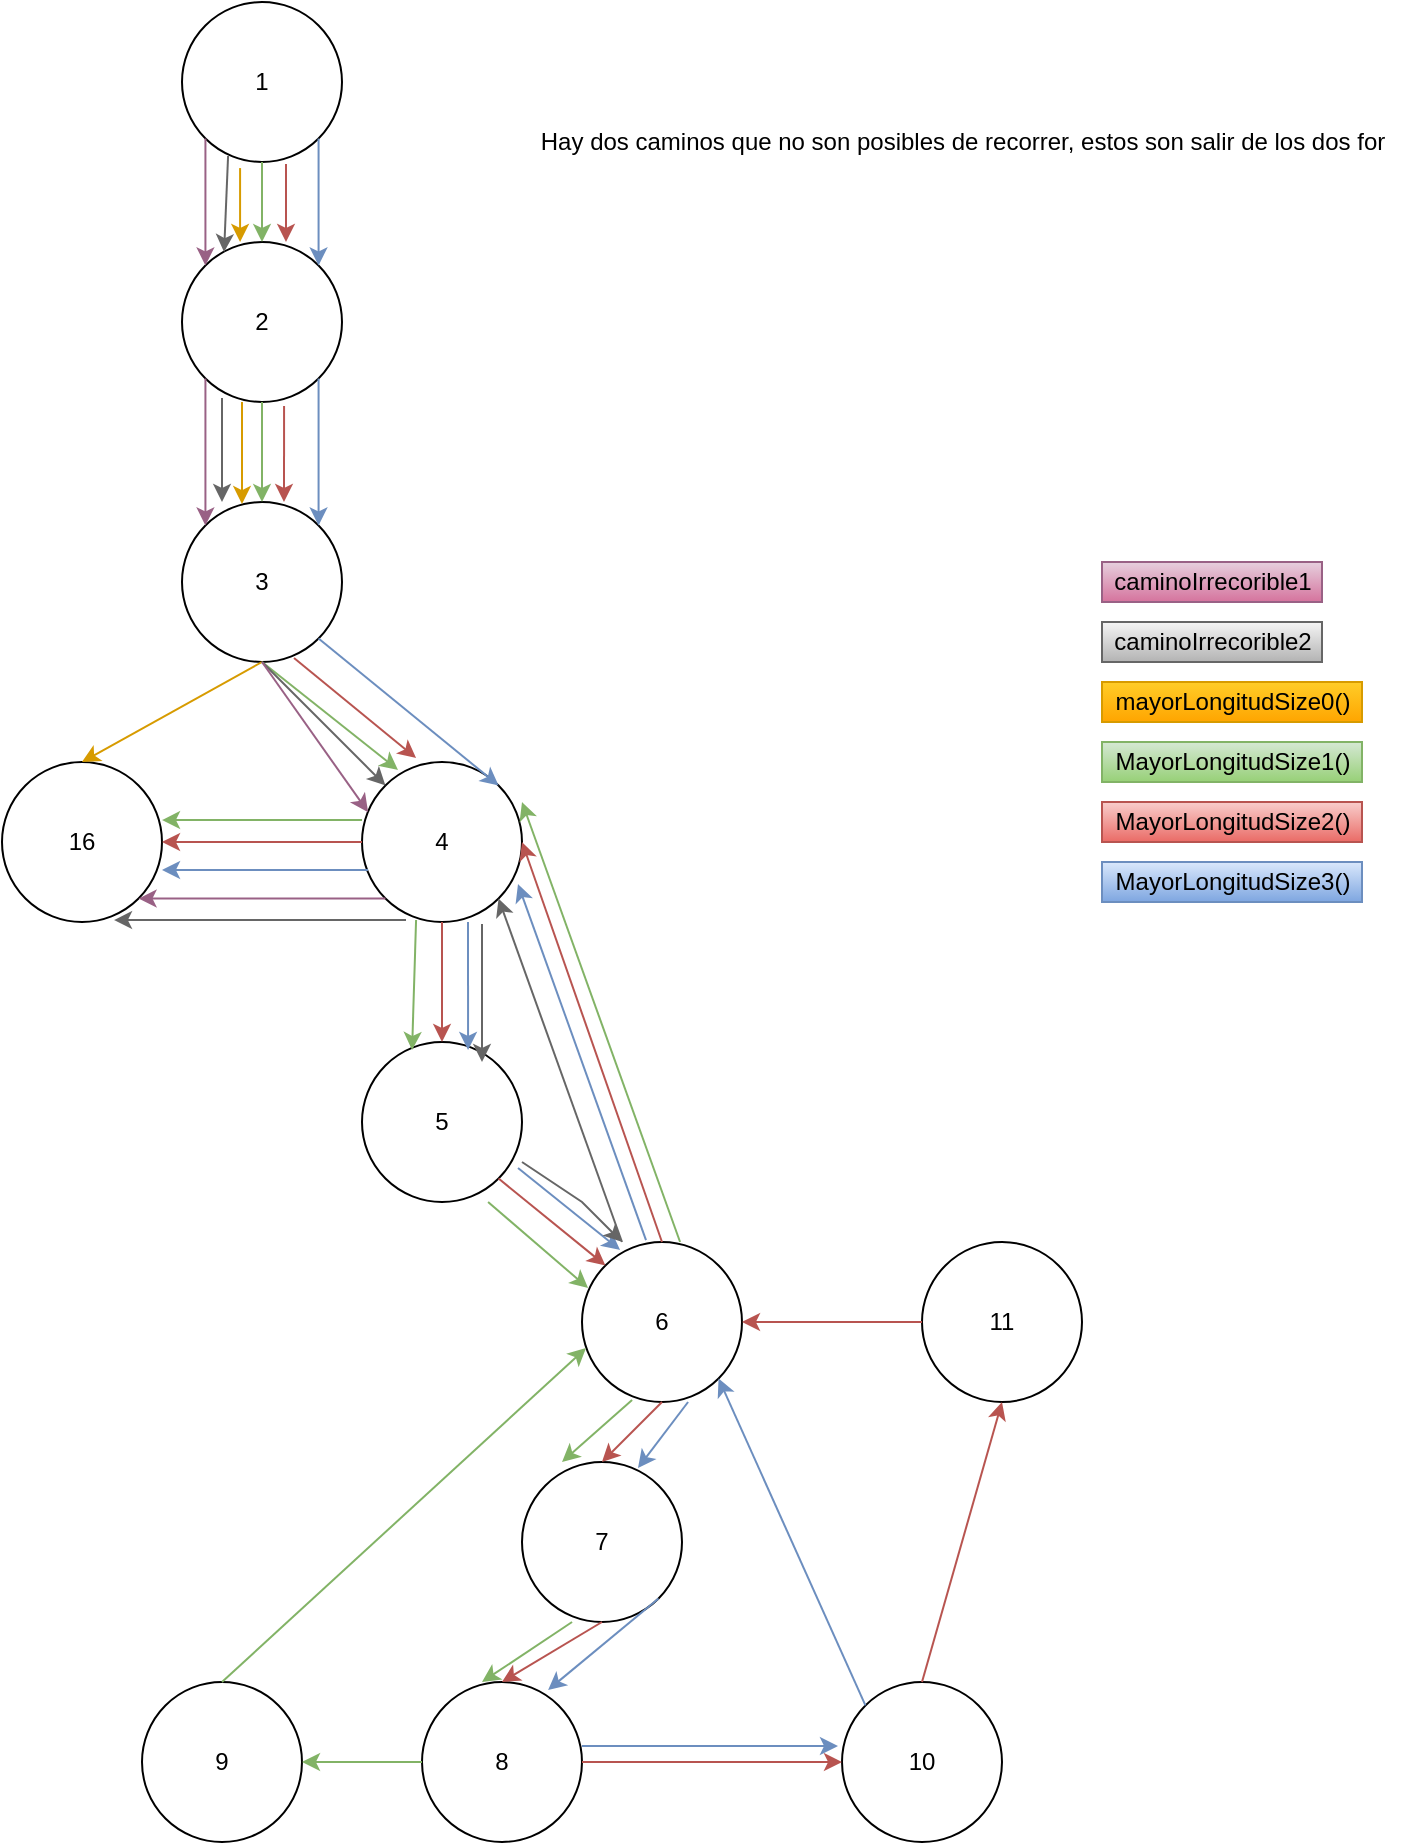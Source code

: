 <mxfile version="15.8.3" type="device"><diagram id="aZYZw4gkDEPpEbHiwoqV" name="Page-1"><mxGraphModel dx="1422" dy="1906" grid="1" gridSize="10" guides="1" tooltips="1" connect="1" arrows="1" fold="1" page="1" pageScale="1" pageWidth="827" pageHeight="1169" math="0" shadow="0"><root><mxCell id="0"/><mxCell id="1" parent="0"/><mxCell id="bgppWVJqUwXGLewVvTXN-1" value="3" style="ellipse;whiteSpace=wrap;html=1;aspect=fixed;" parent="1" vertex="1"><mxGeometry x="190" y="40" width="80" height="80" as="geometry"/></mxCell><mxCell id="bgppWVJqUwXGLewVvTXN-2" value="16" style="ellipse;whiteSpace=wrap;html=1;aspect=fixed;" parent="1" vertex="1"><mxGeometry x="100" y="170" width="80" height="80" as="geometry"/></mxCell><mxCell id="bgppWVJqUwXGLewVvTXN-3" value="4" style="ellipse;whiteSpace=wrap;html=1;aspect=fixed;" parent="1" vertex="1"><mxGeometry x="280" y="170" width="80" height="80" as="geometry"/></mxCell><mxCell id="bgppWVJqUwXGLewVvTXN-4" value="" style="endArrow=classic;html=1;rounded=0;exitX=0.5;exitY=1;exitDx=0;exitDy=0;entryX=0.5;entryY=0;entryDx=0;entryDy=0;fillColor=#ffcd28;gradientColor=#ffa500;strokeColor=#d79b00;" parent="1" source="bgppWVJqUwXGLewVvTXN-1" target="bgppWVJqUwXGLewVvTXN-2" edge="1"><mxGeometry width="50" height="50" relative="1" as="geometry"><mxPoint x="200" y="380" as="sourcePoint"/><mxPoint x="250" y="330" as="targetPoint"/></mxGeometry></mxCell><mxCell id="bgppWVJqUwXGLewVvTXN-5" value="" style="endArrow=classic;html=1;rounded=0;exitX=0.5;exitY=1;exitDx=0;exitDy=0;entryX=0.225;entryY=0.05;entryDx=0;entryDy=0;fillColor=#d5e8d4;gradientColor=#97d077;strokeColor=#82b366;entryPerimeter=0;" parent="1" source="bgppWVJqUwXGLewVvTXN-1" target="bgppWVJqUwXGLewVvTXN-3" edge="1"><mxGeometry width="50" height="50" relative="1" as="geometry"><mxPoint x="200" y="380" as="sourcePoint"/><mxPoint x="250" y="330" as="targetPoint"/></mxGeometry></mxCell><mxCell id="bgppWVJqUwXGLewVvTXN-6" value="6" style="ellipse;whiteSpace=wrap;html=1;aspect=fixed;" parent="1" vertex="1"><mxGeometry x="390" y="410" width="80" height="80" as="geometry"/></mxCell><mxCell id="bgppWVJqUwXGLewVvTXN-7" value="8" style="ellipse;whiteSpace=wrap;html=1;aspect=fixed;" parent="1" vertex="1"><mxGeometry x="310" y="630" width="80" height="80" as="geometry"/></mxCell><mxCell id="bgppWVJqUwXGLewVvTXN-10" value="" style="endArrow=classic;html=1;rounded=0;exitX=0;exitY=0.5;exitDx=0;exitDy=0;entryX=1;entryY=0.5;entryDx=0;entryDy=0;fillColor=#f8cecc;gradientColor=#ea6b66;strokeColor=#b85450;" parent="1" source="bgppWVJqUwXGLewVvTXN-3" target="bgppWVJqUwXGLewVvTXN-2" edge="1"><mxGeometry width="50" height="50" relative="1" as="geometry"><mxPoint x="300" y="380" as="sourcePoint"/><mxPoint x="350" y="330" as="targetPoint"/><Array as="points"/></mxGeometry></mxCell><mxCell id="bgppWVJqUwXGLewVvTXN-11" value="" style="endArrow=classic;html=1;rounded=0;exitX=0.5;exitY=0;exitDx=0;exitDy=0;entryX=1;entryY=0.5;entryDx=0;entryDy=0;fillColor=#f8cecc;gradientColor=#ea6b66;strokeColor=#b85450;" parent="1" source="bgppWVJqUwXGLewVvTXN-6" target="bgppWVJqUwXGLewVvTXN-3" edge="1"><mxGeometry width="50" height="50" relative="1" as="geometry"><mxPoint x="360" y="380" as="sourcePoint"/><mxPoint x="410" y="330" as="targetPoint"/></mxGeometry></mxCell><mxCell id="bgppWVJqUwXGLewVvTXN-13" value="10" style="ellipse;whiteSpace=wrap;html=1;aspect=fixed;" parent="1" vertex="1"><mxGeometry x="520" y="630" width="80" height="80" as="geometry"/></mxCell><mxCell id="bgppWVJqUwXGLewVvTXN-14" value="" style="endArrow=classic;html=1;rounded=0;exitX=1;exitY=0.5;exitDx=0;exitDy=0;entryX=0;entryY=0.5;entryDx=0;entryDy=0;fillColor=#f8cecc;gradientColor=#ea6b66;strokeColor=#b85450;" parent="1" source="bgppWVJqUwXGLewVvTXN-7" target="bgppWVJqUwXGLewVvTXN-13" edge="1"><mxGeometry width="50" height="50" relative="1" as="geometry"><mxPoint x="400" y="560" as="sourcePoint"/><mxPoint x="450" y="510" as="targetPoint"/></mxGeometry></mxCell><mxCell id="bgppWVJqUwXGLewVvTXN-16" value="9" style="ellipse;whiteSpace=wrap;html=1;aspect=fixed;" parent="1" vertex="1"><mxGeometry x="170" y="630" width="80" height="80" as="geometry"/></mxCell><mxCell id="bgppWVJqUwXGLewVvTXN-17" value="" style="endArrow=classic;html=1;rounded=0;exitX=0;exitY=0.5;exitDx=0;exitDy=0;fillColor=#d5e8d4;gradientColor=#97d077;strokeColor=#82b366;" parent="1" source="bgppWVJqUwXGLewVvTXN-7" target="bgppWVJqUwXGLewVvTXN-16" edge="1"><mxGeometry width="50" height="50" relative="1" as="geometry"><mxPoint x="150" y="560" as="sourcePoint"/><mxPoint x="200" y="510" as="targetPoint"/></mxGeometry></mxCell><mxCell id="bgppWVJqUwXGLewVvTXN-18" value="" style="endArrow=classic;html=1;rounded=0;exitX=0.5;exitY=0;exitDx=0;exitDy=0;entryX=0.025;entryY=0.663;entryDx=0;entryDy=0;entryPerimeter=0;fillColor=#d5e8d4;gradientColor=#97d077;strokeColor=#82b366;" parent="1" source="bgppWVJqUwXGLewVvTXN-16" target="bgppWVJqUwXGLewVvTXN-6" edge="1"><mxGeometry width="50" height="50" relative="1" as="geometry"><mxPoint x="260" y="490" as="sourcePoint"/><mxPoint x="310" y="440" as="targetPoint"/></mxGeometry></mxCell><mxCell id="bgppWVJqUwXGLewVvTXN-19" value="11" style="ellipse;whiteSpace=wrap;html=1;aspect=fixed;" parent="1" vertex="1"><mxGeometry x="560" y="410" width="80" height="80" as="geometry"/></mxCell><mxCell id="bgppWVJqUwXGLewVvTXN-20" value="" style="endArrow=classic;html=1;rounded=0;exitX=0.5;exitY=0;exitDx=0;exitDy=0;entryX=0.5;entryY=1;entryDx=0;entryDy=0;fillColor=#f8cecc;gradientColor=#ea6b66;strokeColor=#b85450;" parent="1" source="bgppWVJqUwXGLewVvTXN-13" target="bgppWVJqUwXGLewVvTXN-19" edge="1"><mxGeometry width="50" height="50" relative="1" as="geometry"><mxPoint x="430" y="480" as="sourcePoint"/><mxPoint x="480" y="430" as="targetPoint"/></mxGeometry></mxCell><mxCell id="bgppWVJqUwXGLewVvTXN-21" value="" style="endArrow=classic;html=1;rounded=0;exitX=0;exitY=0.5;exitDx=0;exitDy=0;entryX=1;entryY=0.5;entryDx=0;entryDy=0;fillColor=#f8cecc;gradientColor=#ea6b66;strokeColor=#b85450;" parent="1" source="bgppWVJqUwXGLewVvTXN-19" target="bgppWVJqUwXGLewVvTXN-6" edge="1"><mxGeometry width="50" height="50" relative="1" as="geometry"><mxPoint x="430" y="480" as="sourcePoint"/><mxPoint x="480" y="430" as="targetPoint"/></mxGeometry></mxCell><mxCell id="bgppWVJqUwXGLewVvTXN-22" value="" style="endArrow=classic;html=1;rounded=0;exitX=0;exitY=0;exitDx=0;exitDy=0;entryX=1;entryY=1;entryDx=0;entryDy=0;fillColor=#dae8fc;gradientColor=#7ea6e0;strokeColor=#6c8ebf;" parent="1" source="bgppWVJqUwXGLewVvTXN-13" target="bgppWVJqUwXGLewVvTXN-6" edge="1"><mxGeometry width="50" height="50" relative="1" as="geometry"><mxPoint x="540" y="500" as="sourcePoint"/><mxPoint x="590" y="450" as="targetPoint"/></mxGeometry></mxCell><mxCell id="bgppWVJqUwXGLewVvTXN-23" value="2" style="ellipse;whiteSpace=wrap;html=1;aspect=fixed;" parent="1" vertex="1"><mxGeometry x="190" y="-90" width="80" height="80" as="geometry"/></mxCell><mxCell id="bgppWVJqUwXGLewVvTXN-24" value="" style="endArrow=classic;html=1;rounded=0;exitX=0.5;exitY=1;exitDx=0;exitDy=0;entryX=0.5;entryY=0;entryDx=0;entryDy=0;fillColor=#d5e8d4;strokeColor=#82b366;gradientColor=#97d077;" parent="1" source="bgppWVJqUwXGLewVvTXN-23" target="bgppWVJqUwXGLewVvTXN-1" edge="1"><mxGeometry width="50" height="50" relative="1" as="geometry"><mxPoint x="330" y="300" as="sourcePoint"/><mxPoint x="380" y="250" as="targetPoint"/></mxGeometry></mxCell><mxCell id="bgppWVJqUwXGLewVvTXN-25" value="5" style="ellipse;whiteSpace=wrap;html=1;aspect=fixed;" parent="1" vertex="1"><mxGeometry x="280" y="310" width="80" height="80" as="geometry"/></mxCell><mxCell id="bgppWVJqUwXGLewVvTXN-26" value="" style="endArrow=classic;html=1;rounded=0;exitX=0.5;exitY=1;exitDx=0;exitDy=0;entryX=0.5;entryY=0;entryDx=0;entryDy=0;fillColor=#f8cecc;gradientColor=#ea6b66;strokeColor=#b85450;" parent="1" source="bgppWVJqUwXGLewVvTXN-3" target="bgppWVJqUwXGLewVvTXN-25" edge="1"><mxGeometry width="50" height="50" relative="1" as="geometry"><mxPoint x="350" y="340" as="sourcePoint"/><mxPoint x="400" y="290" as="targetPoint"/></mxGeometry></mxCell><mxCell id="bgppWVJqUwXGLewVvTXN-27" value="" style="endArrow=classic;html=1;rounded=0;exitX=1;exitY=1;exitDx=0;exitDy=0;entryX=0;entryY=0;entryDx=0;entryDy=0;fillColor=#f8cecc;gradientColor=#ea6b66;strokeColor=#b85450;" parent="1" source="bgppWVJqUwXGLewVvTXN-25" target="bgppWVJqUwXGLewVvTXN-6" edge="1"><mxGeometry width="50" height="50" relative="1" as="geometry"><mxPoint x="350" y="340" as="sourcePoint"/><mxPoint x="400" y="290" as="targetPoint"/></mxGeometry></mxCell><mxCell id="bgppWVJqUwXGLewVvTXN-28" value="7" style="ellipse;whiteSpace=wrap;html=1;aspect=fixed;" parent="1" vertex="1"><mxGeometry x="360" y="520" width="80" height="80" as="geometry"/></mxCell><mxCell id="bgppWVJqUwXGLewVvTXN-29" value="" style="endArrow=classic;html=1;rounded=0;exitX=0.5;exitY=1;exitDx=0;exitDy=0;entryX=0.5;entryY=0;entryDx=0;entryDy=0;fillColor=#f8cecc;gradientColor=#ea6b66;strokeColor=#b85450;" parent="1" source="bgppWVJqUwXGLewVvTXN-6" target="bgppWVJqUwXGLewVvTXN-28" edge="1"><mxGeometry width="50" height="50" relative="1" as="geometry"><mxPoint x="360" y="350" as="sourcePoint"/><mxPoint x="410" y="300" as="targetPoint"/></mxGeometry></mxCell><mxCell id="bgppWVJqUwXGLewVvTXN-30" value="" style="endArrow=classic;html=1;rounded=0;exitX=0.5;exitY=1;exitDx=0;exitDy=0;entryX=0.5;entryY=0;entryDx=0;entryDy=0;fillColor=#f8cecc;gradientColor=#ea6b66;strokeColor=#b85450;" parent="1" source="bgppWVJqUwXGLewVvTXN-28" target="bgppWVJqUwXGLewVvTXN-7" edge="1"><mxGeometry width="50" height="50" relative="1" as="geometry"><mxPoint x="360" y="350" as="sourcePoint"/><mxPoint x="410" y="300" as="targetPoint"/></mxGeometry></mxCell><mxCell id="bgppWVJqUwXGLewVvTXN-31" value="1" style="ellipse;whiteSpace=wrap;html=1;aspect=fixed;" parent="1" vertex="1"><mxGeometry x="190" y="-210" width="80" height="80" as="geometry"/></mxCell><mxCell id="bgppWVJqUwXGLewVvTXN-32" value="" style="endArrow=classic;html=1;rounded=0;exitX=0.5;exitY=1;exitDx=0;exitDy=0;entryX=0.5;entryY=0;entryDx=0;entryDy=0;fillColor=#d5e8d4;strokeColor=#82b366;gradientColor=#97d077;" parent="1" source="bgppWVJqUwXGLewVvTXN-31" target="bgppWVJqUwXGLewVvTXN-23" edge="1"><mxGeometry width="50" height="50" relative="1" as="geometry"><mxPoint x="590" y="-140" as="sourcePoint"/><mxPoint x="640" y="-190" as="targetPoint"/></mxGeometry></mxCell><mxCell id="yU8c2_crXSoq6kTk5e0h-2" value="mayorLongitudSize0()" style="text;html=1;align=center;verticalAlign=middle;resizable=0;points=[];autosize=1;strokeColor=#d79b00;fillColor=#ffcd28;gradientColor=#ffa500;" vertex="1" parent="1"><mxGeometry x="650" y="130" width="130" height="20" as="geometry"/></mxCell><mxCell id="yU8c2_crXSoq6kTk5e0h-3" value="MayorLongitudSize1()" style="text;html=1;align=center;verticalAlign=middle;resizable=0;points=[];autosize=1;strokeColor=#82b366;fillColor=#d5e8d4;gradientColor=#97d077;" vertex="1" parent="1"><mxGeometry x="650" y="160" width="130" height="20" as="geometry"/></mxCell><mxCell id="yU8c2_crXSoq6kTk5e0h-4" value="MayorLongitudSize2()" style="text;html=1;align=center;verticalAlign=middle;resizable=0;points=[];autosize=1;strokeColor=#b85450;fillColor=#f8cecc;gradientColor=#ea6b66;" vertex="1" parent="1"><mxGeometry x="650" y="190" width="130" height="20" as="geometry"/></mxCell><mxCell id="yU8c2_crXSoq6kTk5e0h-5" value="MayorLongitudSize3()" style="text;html=1;align=center;verticalAlign=middle;resizable=0;points=[];autosize=1;strokeColor=#6c8ebf;fillColor=#dae8fc;gradientColor=#7ea6e0;" vertex="1" parent="1"><mxGeometry x="650" y="220" width="130" height="20" as="geometry"/></mxCell><mxCell id="yU8c2_crXSoq6kTk5e0h-6" value="" style="endArrow=classic;html=1;rounded=0;exitX=0.65;exitY=1.013;exitDx=0;exitDy=0;exitPerimeter=0;fillColor=#f8cecc;gradientColor=#ea6b66;strokeColor=#b85450;" edge="1" parent="1" source="bgppWVJqUwXGLewVvTXN-31"><mxGeometry width="50" height="50" relative="1" as="geometry"><mxPoint x="390" y="80" as="sourcePoint"/><mxPoint x="242" y="-90" as="targetPoint"/></mxGeometry></mxCell><mxCell id="yU8c2_crXSoq6kTk5e0h-7" value="" style="endArrow=classic;html=1;rounded=0;exitX=0.363;exitY=1.038;exitDx=0;exitDy=0;exitPerimeter=0;entryX=0.363;entryY=0;entryDx=0;entryDy=0;entryPerimeter=0;fillColor=#ffcd28;gradientColor=#ffa500;strokeColor=#d79b00;" edge="1" parent="1" source="bgppWVJqUwXGLewVvTXN-31" target="bgppWVJqUwXGLewVvTXN-23"><mxGeometry width="50" height="50" relative="1" as="geometry"><mxPoint x="390" y="80" as="sourcePoint"/><mxPoint x="440" y="30" as="targetPoint"/></mxGeometry></mxCell><mxCell id="yU8c2_crXSoq6kTk5e0h-8" value="" style="endArrow=classic;html=1;rounded=0;exitX=1;exitY=1;exitDx=0;exitDy=0;entryX=1;entryY=0;entryDx=0;entryDy=0;fillColor=#dae8fc;gradientColor=#7ea6e0;strokeColor=#6c8ebf;" edge="1" parent="1" source="bgppWVJqUwXGLewVvTXN-31" target="bgppWVJqUwXGLewVvTXN-23"><mxGeometry width="50" height="50" relative="1" as="geometry"><mxPoint x="390" y="80" as="sourcePoint"/><mxPoint x="440" y="30" as="targetPoint"/></mxGeometry></mxCell><mxCell id="yU8c2_crXSoq6kTk5e0h-9" value="" style="endArrow=classic;html=1;rounded=0;entryX=0.375;entryY=0.013;entryDx=0;entryDy=0;entryPerimeter=0;fillColor=#ffcd28;gradientColor=#ffa500;strokeColor=#d79b00;" edge="1" parent="1" target="bgppWVJqUwXGLewVvTXN-1"><mxGeometry width="50" height="50" relative="1" as="geometry"><mxPoint x="220" y="-10" as="sourcePoint"/><mxPoint x="440" y="30" as="targetPoint"/></mxGeometry></mxCell><mxCell id="yU8c2_crXSoq6kTk5e0h-10" value="" style="endArrow=classic;html=1;rounded=0;exitX=0.638;exitY=1.025;exitDx=0;exitDy=0;exitPerimeter=0;fillColor=#f8cecc;gradientColor=#ea6b66;strokeColor=#b85450;" edge="1" parent="1" source="bgppWVJqUwXGLewVvTXN-23"><mxGeometry width="50" height="50" relative="1" as="geometry"><mxPoint x="390" y="80" as="sourcePoint"/><mxPoint x="241" y="40" as="targetPoint"/></mxGeometry></mxCell><mxCell id="yU8c2_crXSoq6kTk5e0h-11" value="" style="endArrow=classic;html=1;rounded=0;exitX=1;exitY=1;exitDx=0;exitDy=0;entryX=1;entryY=0;entryDx=0;entryDy=0;fillColor=#dae8fc;gradientColor=#7ea6e0;strokeColor=#6c8ebf;" edge="1" parent="1" source="bgppWVJqUwXGLewVvTXN-23" target="bgppWVJqUwXGLewVvTXN-1"><mxGeometry width="50" height="50" relative="1" as="geometry"><mxPoint x="390" y="80" as="sourcePoint"/><mxPoint x="440" y="30" as="targetPoint"/></mxGeometry></mxCell><mxCell id="yU8c2_crXSoq6kTk5e0h-12" value="" style="endArrow=classic;html=1;rounded=0;exitX=0.7;exitY=0.975;exitDx=0;exitDy=0;exitPerimeter=0;entryX=0.338;entryY=-0.025;entryDx=0;entryDy=0;entryPerimeter=0;fillColor=#f8cecc;gradientColor=#ea6b66;strokeColor=#b85450;" edge="1" parent="1" source="bgppWVJqUwXGLewVvTXN-1" target="bgppWVJqUwXGLewVvTXN-3"><mxGeometry width="50" height="50" relative="1" as="geometry"><mxPoint x="390" y="180" as="sourcePoint"/><mxPoint x="440" y="130" as="targetPoint"/></mxGeometry></mxCell><mxCell id="yU8c2_crXSoq6kTk5e0h-13" value="" style="endArrow=classic;html=1;rounded=0;exitX=1;exitY=1;exitDx=0;exitDy=0;entryX=1;entryY=0;entryDx=0;entryDy=0;fillColor=#dae8fc;gradientColor=#7ea6e0;strokeColor=#6c8ebf;" edge="1" parent="1" source="bgppWVJqUwXGLewVvTXN-1" target="bgppWVJqUwXGLewVvTXN-3"><mxGeometry width="50" height="50" relative="1" as="geometry"><mxPoint x="390" y="180" as="sourcePoint"/><mxPoint x="440" y="130" as="targetPoint"/></mxGeometry></mxCell><mxCell id="yU8c2_crXSoq6kTk5e0h-14" value="" style="endArrow=classic;html=1;rounded=0;entryX=1;entryY=0.363;entryDx=0;entryDy=0;entryPerimeter=0;fillColor=#d5e8d4;gradientColor=#97d077;strokeColor=#82b366;" edge="1" parent="1" target="bgppWVJqUwXGLewVvTXN-2"><mxGeometry width="50" height="50" relative="1" as="geometry"><mxPoint x="280" y="199" as="sourcePoint"/><mxPoint x="440" y="230" as="targetPoint"/></mxGeometry></mxCell><mxCell id="yU8c2_crXSoq6kTk5e0h-15" value="" style="endArrow=classic;html=1;rounded=0;exitX=0.038;exitY=0.675;exitDx=0;exitDy=0;exitPerimeter=0;entryX=1;entryY=0.675;entryDx=0;entryDy=0;entryPerimeter=0;fillColor=#dae8fc;gradientColor=#7ea6e0;strokeColor=#6c8ebf;" edge="1" parent="1" source="bgppWVJqUwXGLewVvTXN-3" target="bgppWVJqUwXGLewVvTXN-2"><mxGeometry width="50" height="50" relative="1" as="geometry"><mxPoint x="390" y="280" as="sourcePoint"/><mxPoint x="440" y="230" as="targetPoint"/></mxGeometry></mxCell><mxCell id="yU8c2_crXSoq6kTk5e0h-16" value="" style="endArrow=classic;html=1;rounded=0;exitX=0.338;exitY=0.988;exitDx=0;exitDy=0;exitPerimeter=0;entryX=0.313;entryY=0.05;entryDx=0;entryDy=0;entryPerimeter=0;fillColor=#d5e8d4;gradientColor=#97d077;strokeColor=#82b366;" edge="1" parent="1" source="bgppWVJqUwXGLewVvTXN-3" target="bgppWVJqUwXGLewVvTXN-25"><mxGeometry width="50" height="50" relative="1" as="geometry"><mxPoint x="390" y="480" as="sourcePoint"/><mxPoint x="440" y="430" as="targetPoint"/></mxGeometry></mxCell><mxCell id="yU8c2_crXSoq6kTk5e0h-17" value="" style="endArrow=classic;html=1;rounded=0;entryX=0.663;entryY=0.05;entryDx=0;entryDy=0;entryPerimeter=0;fillColor=#dae8fc;gradientColor=#7ea6e0;strokeColor=#6c8ebf;" edge="1" parent="1" target="bgppWVJqUwXGLewVvTXN-25"><mxGeometry width="50" height="50" relative="1" as="geometry"><mxPoint x="333" y="250" as="sourcePoint"/><mxPoint x="440" y="430" as="targetPoint"/></mxGeometry></mxCell><mxCell id="yU8c2_crXSoq6kTk5e0h-18" value="" style="endArrow=classic;html=1;rounded=0;exitX=0.788;exitY=1;exitDx=0;exitDy=0;exitPerimeter=0;entryX=0.038;entryY=0.288;entryDx=0;entryDy=0;entryPerimeter=0;fillColor=#d5e8d4;gradientColor=#97d077;strokeColor=#82b366;" edge="1" parent="1" source="bgppWVJqUwXGLewVvTXN-25" target="bgppWVJqUwXGLewVvTXN-6"><mxGeometry width="50" height="50" relative="1" as="geometry"><mxPoint x="390" y="480" as="sourcePoint"/><mxPoint x="440" y="430" as="targetPoint"/></mxGeometry></mxCell><mxCell id="yU8c2_crXSoq6kTk5e0h-19" value="" style="endArrow=classic;html=1;rounded=0;exitX=0.975;exitY=0.788;exitDx=0;exitDy=0;exitPerimeter=0;entryX=0.238;entryY=0.05;entryDx=0;entryDy=0;entryPerimeter=0;fillColor=#dae8fc;gradientColor=#7ea6e0;strokeColor=#6c8ebf;" edge="1" parent="1" source="bgppWVJqUwXGLewVvTXN-25" target="bgppWVJqUwXGLewVvTXN-6"><mxGeometry width="50" height="50" relative="1" as="geometry"><mxPoint x="390" y="480" as="sourcePoint"/><mxPoint x="440" y="430" as="targetPoint"/></mxGeometry></mxCell><mxCell id="yU8c2_crXSoq6kTk5e0h-20" value="" style="endArrow=classic;html=1;rounded=0;exitX=0.4;exitY=-0.012;exitDx=0;exitDy=0;exitPerimeter=0;entryX=0.975;entryY=0.763;entryDx=0;entryDy=0;entryPerimeter=0;fillColor=#dae8fc;gradientColor=#7ea6e0;strokeColor=#6c8ebf;" edge="1" parent="1" source="bgppWVJqUwXGLewVvTXN-6" target="bgppWVJqUwXGLewVvTXN-3"><mxGeometry width="50" height="50" relative="1" as="geometry"><mxPoint x="390" y="480" as="sourcePoint"/><mxPoint x="440" y="430" as="targetPoint"/></mxGeometry></mxCell><mxCell id="yU8c2_crXSoq6kTk5e0h-21" value="" style="endArrow=classic;html=1;rounded=0;exitX=0.613;exitY=0;exitDx=0;exitDy=0;exitPerimeter=0;entryX=1;entryY=0.25;entryDx=0;entryDy=0;entryPerimeter=0;fillColor=#d5e8d4;gradientColor=#97d077;strokeColor=#82b366;" edge="1" parent="1" source="bgppWVJqUwXGLewVvTXN-6" target="bgppWVJqUwXGLewVvTXN-3"><mxGeometry width="50" height="50" relative="1" as="geometry"><mxPoint x="390" y="480" as="sourcePoint"/><mxPoint x="440" y="430" as="targetPoint"/></mxGeometry></mxCell><mxCell id="yU8c2_crXSoq6kTk5e0h-22" value="" style="endArrow=classic;html=1;rounded=0;exitX=0.313;exitY=0.988;exitDx=0;exitDy=0;exitPerimeter=0;entryX=0.25;entryY=0;entryDx=0;entryDy=0;entryPerimeter=0;fillColor=#d5e8d4;gradientColor=#97d077;strokeColor=#82b366;" edge="1" parent="1" source="bgppWVJqUwXGLewVvTXN-6" target="bgppWVJqUwXGLewVvTXN-28"><mxGeometry width="50" height="50" relative="1" as="geometry"><mxPoint x="390" y="480" as="sourcePoint"/><mxPoint x="440" y="430" as="targetPoint"/></mxGeometry></mxCell><mxCell id="yU8c2_crXSoq6kTk5e0h-23" value="" style="endArrow=classic;html=1;rounded=0;exitX=0.663;exitY=1;exitDx=0;exitDy=0;exitPerimeter=0;entryX=0.725;entryY=0.038;entryDx=0;entryDy=0;entryPerimeter=0;fillColor=#dae8fc;gradientColor=#7ea6e0;strokeColor=#6c8ebf;" edge="1" parent="1" source="bgppWVJqUwXGLewVvTXN-6" target="bgppWVJqUwXGLewVvTXN-28"><mxGeometry width="50" height="50" relative="1" as="geometry"><mxPoint x="390" y="480" as="sourcePoint"/><mxPoint x="440" y="430" as="targetPoint"/></mxGeometry></mxCell><mxCell id="yU8c2_crXSoq6kTk5e0h-24" value="" style="endArrow=classic;html=1;rounded=0;exitX=0.313;exitY=1;exitDx=0;exitDy=0;exitPerimeter=0;entryX=0.375;entryY=0;entryDx=0;entryDy=0;entryPerimeter=0;fillColor=#d5e8d4;gradientColor=#97d077;strokeColor=#82b366;" edge="1" parent="1" source="bgppWVJqUwXGLewVvTXN-28" target="bgppWVJqUwXGLewVvTXN-7"><mxGeometry width="50" height="50" relative="1" as="geometry"><mxPoint x="390" y="480" as="sourcePoint"/><mxPoint x="440" y="430" as="targetPoint"/></mxGeometry></mxCell><mxCell id="yU8c2_crXSoq6kTk5e0h-25" value="" style="endArrow=classic;html=1;rounded=0;exitX=1;exitY=1;exitDx=0;exitDy=0;entryX=0.788;entryY=0.05;entryDx=0;entryDy=0;entryPerimeter=0;fillColor=#dae8fc;gradientColor=#7ea6e0;strokeColor=#6c8ebf;" edge="1" parent="1" source="bgppWVJqUwXGLewVvTXN-28" target="bgppWVJqUwXGLewVvTXN-7"><mxGeometry width="50" height="50" relative="1" as="geometry"><mxPoint x="390" y="480" as="sourcePoint"/><mxPoint x="440" y="430" as="targetPoint"/></mxGeometry></mxCell><mxCell id="yU8c2_crXSoq6kTk5e0h-26" value="" style="endArrow=classic;html=1;rounded=0;exitX=1;exitY=0.4;exitDx=0;exitDy=0;exitPerimeter=0;entryX=-0.025;entryY=0.4;entryDx=0;entryDy=0;entryPerimeter=0;fillColor=#dae8fc;gradientColor=#7ea6e0;strokeColor=#6c8ebf;" edge="1" parent="1" source="bgppWVJqUwXGLewVvTXN-7" target="bgppWVJqUwXGLewVvTXN-13"><mxGeometry width="50" height="50" relative="1" as="geometry"><mxPoint x="390" y="480" as="sourcePoint"/><mxPoint x="510" y="662" as="targetPoint"/></mxGeometry></mxCell><mxCell id="yU8c2_crXSoq6kTk5e0h-27" value="Hay dos caminos que no son posibles de recorrer, estos son salir de los dos for" style="text;html=1;align=center;verticalAlign=middle;resizable=0;points=[];autosize=1;strokeColor=none;fillColor=none;" vertex="1" parent="1"><mxGeometry x="360" y="-150" width="440" height="20" as="geometry"/></mxCell><mxCell id="yU8c2_crXSoq6kTk5e0h-28" value="caminoIrrecorible1" style="text;html=1;align=center;verticalAlign=middle;resizable=0;points=[];autosize=1;strokeColor=#996185;fillColor=#e6d0de;gradientColor=#d5739d;" vertex="1" parent="1"><mxGeometry x="650" y="70" width="110" height="20" as="geometry"/></mxCell><mxCell id="yU8c2_crXSoq6kTk5e0h-29" value="caminoIrrecorible2" style="text;html=1;align=center;verticalAlign=middle;resizable=0;points=[];autosize=1;strokeColor=#666666;fillColor=#f5f5f5;gradientColor=#b3b3b3;" vertex="1" parent="1"><mxGeometry x="650" y="100" width="110" height="20" as="geometry"/></mxCell><mxCell id="yU8c2_crXSoq6kTk5e0h-30" value="" style="endArrow=classic;html=1;rounded=0;exitX=0.288;exitY=0.963;exitDx=0;exitDy=0;exitPerimeter=0;entryX=0.263;entryY=0.063;entryDx=0;entryDy=0;entryPerimeter=0;fillColor=#f5f5f5;gradientColor=#b3b3b3;strokeColor=#666666;" edge="1" parent="1" source="bgppWVJqUwXGLewVvTXN-31" target="bgppWVJqUwXGLewVvTXN-23"><mxGeometry width="50" height="50" relative="1" as="geometry"><mxPoint x="390" y="180" as="sourcePoint"/><mxPoint x="440" y="130" as="targetPoint"/></mxGeometry></mxCell><mxCell id="yU8c2_crXSoq6kTk5e0h-31" value="" style="endArrow=classic;html=1;rounded=0;exitX=0;exitY=1;exitDx=0;exitDy=0;entryX=0;entryY=0;entryDx=0;entryDy=0;fillColor=#e6d0de;gradientColor=#d5739d;strokeColor=#996185;" edge="1" parent="1" source="bgppWVJqUwXGLewVvTXN-31" target="bgppWVJqUwXGLewVvTXN-23"><mxGeometry width="50" height="50" relative="1" as="geometry"><mxPoint x="390" y="180" as="sourcePoint"/><mxPoint x="440" y="130" as="targetPoint"/></mxGeometry></mxCell><mxCell id="yU8c2_crXSoq6kTk5e0h-32" value="" style="endArrow=classic;html=1;rounded=0;exitX=0.25;exitY=0.975;exitDx=0;exitDy=0;exitPerimeter=0;entryX=0.25;entryY=0;entryDx=0;entryDy=0;entryPerimeter=0;fillColor=#f5f5f5;gradientColor=#b3b3b3;strokeColor=#666666;" edge="1" parent="1" source="bgppWVJqUwXGLewVvTXN-23" target="bgppWVJqUwXGLewVvTXN-1"><mxGeometry width="50" height="50" relative="1" as="geometry"><mxPoint x="390" y="180" as="sourcePoint"/><mxPoint x="440" y="130" as="targetPoint"/></mxGeometry></mxCell><mxCell id="yU8c2_crXSoq6kTk5e0h-33" value="" style="endArrow=classic;html=1;rounded=0;exitX=0;exitY=1;exitDx=0;exitDy=0;entryX=0;entryY=0;entryDx=0;entryDy=0;fillColor=#e6d0de;gradientColor=#d5739d;strokeColor=#996185;" edge="1" parent="1" source="bgppWVJqUwXGLewVvTXN-23" target="bgppWVJqUwXGLewVvTXN-1"><mxGeometry width="50" height="50" relative="1" as="geometry"><mxPoint x="390" y="180" as="sourcePoint"/><mxPoint x="440" y="130" as="targetPoint"/></mxGeometry></mxCell><mxCell id="yU8c2_crXSoq6kTk5e0h-34" value="" style="endArrow=classic;html=1;rounded=0;entryX=0;entryY=0;entryDx=0;entryDy=0;fillColor=#f5f5f5;gradientColor=#b3b3b3;strokeColor=#666666;" edge="1" parent="1" target="bgppWVJqUwXGLewVvTXN-3"><mxGeometry width="50" height="50" relative="1" as="geometry"><mxPoint x="230" y="120" as="sourcePoint"/><mxPoint x="440" y="130" as="targetPoint"/></mxGeometry></mxCell><mxCell id="yU8c2_crXSoq6kTk5e0h-35" value="" style="endArrow=classic;html=1;rounded=0;entryX=0.038;entryY=0.313;entryDx=0;entryDy=0;entryPerimeter=0;fillColor=#e6d0de;gradientColor=#d5739d;strokeColor=#996185;" edge="1" parent="1" target="bgppWVJqUwXGLewVvTXN-3"><mxGeometry width="50" height="50" relative="1" as="geometry"><mxPoint x="230" y="120" as="sourcePoint"/><mxPoint x="440" y="130" as="targetPoint"/></mxGeometry></mxCell><mxCell id="yU8c2_crXSoq6kTk5e0h-36" value="" style="endArrow=classic;html=1;rounded=0;exitX=0;exitY=1;exitDx=0;exitDy=0;entryX=1;entryY=1;entryDx=0;entryDy=0;fillColor=#e6d0de;gradientColor=#d5739d;strokeColor=#996185;" edge="1" parent="1" source="bgppWVJqUwXGLewVvTXN-3" target="bgppWVJqUwXGLewVvTXN-2"><mxGeometry width="50" height="50" relative="1" as="geometry"><mxPoint x="390" y="180" as="sourcePoint"/><mxPoint x="440" y="130" as="targetPoint"/></mxGeometry></mxCell><mxCell id="yU8c2_crXSoq6kTk5e0h-37" value="" style="endArrow=classic;html=1;rounded=0;fillColor=#f5f5f5;gradientColor=#b3b3b3;strokeColor=#666666;" edge="1" parent="1"><mxGeometry width="50" height="50" relative="1" as="geometry"><mxPoint x="360" y="370" as="sourcePoint"/><mxPoint x="410" y="410" as="targetPoint"/><Array as="points"><mxPoint x="390" y="390"/></Array></mxGeometry></mxCell><mxCell id="yU8c2_crXSoq6kTk5e0h-38" value="" style="endArrow=classic;html=1;rounded=0;exitX=0.75;exitY=1.013;exitDx=0;exitDy=0;exitPerimeter=0;entryX=0.75;entryY=0.125;entryDx=0;entryDy=0;entryPerimeter=0;fillColor=#f5f5f5;gradientColor=#b3b3b3;strokeColor=#666666;" edge="1" parent="1" source="bgppWVJqUwXGLewVvTXN-3" target="bgppWVJqUwXGLewVvTXN-25"><mxGeometry width="50" height="50" relative="1" as="geometry"><mxPoint x="390" y="480" as="sourcePoint"/><mxPoint x="440" y="430" as="targetPoint"/></mxGeometry></mxCell><mxCell id="yU8c2_crXSoq6kTk5e0h-39" value="" style="endArrow=classic;html=1;rounded=0;entryX=1;entryY=1;entryDx=0;entryDy=0;fillColor=#f5f5f5;gradientColor=#b3b3b3;strokeColor=#666666;" edge="1" parent="1" target="bgppWVJqUwXGLewVvTXN-3"><mxGeometry width="50" height="50" relative="1" as="geometry"><mxPoint x="410" y="410" as="sourcePoint"/><mxPoint x="440" y="430" as="targetPoint"/></mxGeometry></mxCell><mxCell id="yU8c2_crXSoq6kTk5e0h-40" value="" style="endArrow=classic;html=1;rounded=0;exitX=0.275;exitY=0.988;exitDx=0;exitDy=0;exitPerimeter=0;entryX=0.7;entryY=0.988;entryDx=0;entryDy=0;entryPerimeter=0;fillColor=#f5f5f5;gradientColor=#b3b3b3;strokeColor=#666666;" edge="1" parent="1" source="bgppWVJqUwXGLewVvTXN-3" target="bgppWVJqUwXGLewVvTXN-2"><mxGeometry width="50" height="50" relative="1" as="geometry"><mxPoint x="390" y="480" as="sourcePoint"/><mxPoint x="440" y="430" as="targetPoint"/></mxGeometry></mxCell></root></mxGraphModel></diagram></mxfile>